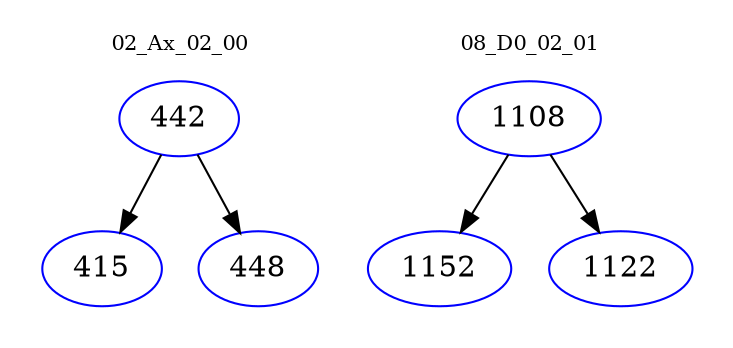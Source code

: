 digraph{
subgraph cluster_0 {
color = white
label = "02_Ax_02_00";
fontsize=10;
T0_442 [label="442", color="blue"]
T0_442 -> T0_415 [color="black"]
T0_415 [label="415", color="blue"]
T0_442 -> T0_448 [color="black"]
T0_448 [label="448", color="blue"]
}
subgraph cluster_1 {
color = white
label = "08_D0_02_01";
fontsize=10;
T1_1108 [label="1108", color="blue"]
T1_1108 -> T1_1152 [color="black"]
T1_1152 [label="1152", color="blue"]
T1_1108 -> T1_1122 [color="black"]
T1_1122 [label="1122", color="blue"]
}
}
